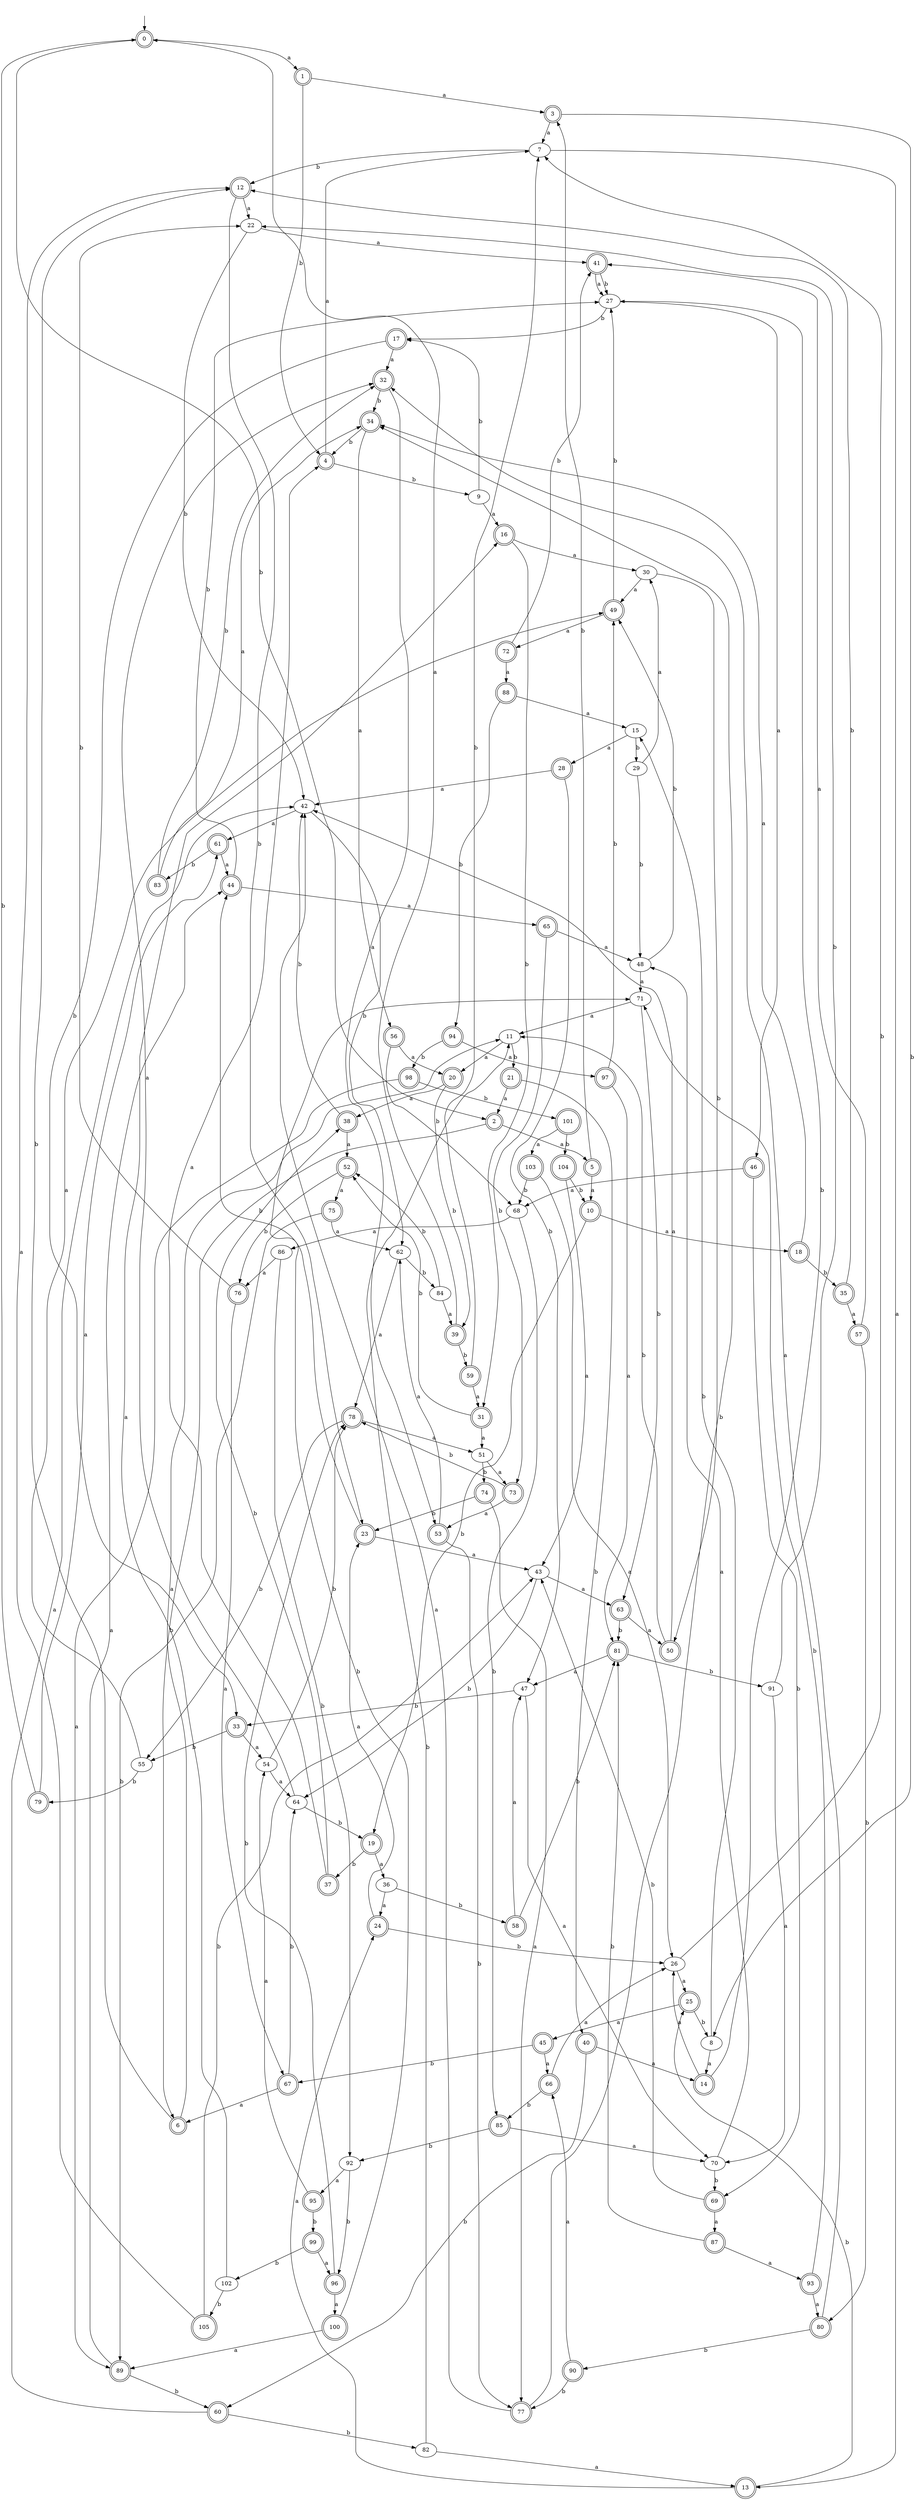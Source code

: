 digraph RandomDFA {
  __start0 [label="", shape=none];
  __start0 -> 0 [label=""];
  0 [shape=circle] [shape=doublecircle]
  0 -> 1 [label="a"]
  0 -> 2 [label="b"]
  1 [shape=doublecircle]
  1 -> 3 [label="a"]
  1 -> 4 [label="b"]
  2 [shape=doublecircle]
  2 -> 5 [label="a"]
  2 -> 6 [label="b"]
  3 [shape=doublecircle]
  3 -> 7 [label="a"]
  3 -> 8 [label="b"]
  4 [shape=doublecircle]
  4 -> 7 [label="a"]
  4 -> 9 [label="b"]
  5 [shape=doublecircle]
  5 -> 10 [label="a"]
  5 -> 3 [label="b"]
  6 [shape=doublecircle]
  6 -> 11 [label="a"]
  6 -> 12 [label="b"]
  7
  7 -> 13 [label="a"]
  7 -> 12 [label="b"]
  8
  8 -> 14 [label="a"]
  8 -> 15 [label="b"]
  9
  9 -> 16 [label="a"]
  9 -> 17 [label="b"]
  10 [shape=doublecircle]
  10 -> 18 [label="a"]
  10 -> 19 [label="b"]
  11
  11 -> 20 [label="a"]
  11 -> 21 [label="b"]
  12 [shape=doublecircle]
  12 -> 22 [label="a"]
  12 -> 23 [label="b"]
  13 [shape=doublecircle]
  13 -> 24 [label="a"]
  13 -> 25 [label="b"]
  14 [shape=doublecircle]
  14 -> 26 [label="a"]
  14 -> 27 [label="b"]
  15
  15 -> 28 [label="a"]
  15 -> 29 [label="b"]
  16 [shape=doublecircle]
  16 -> 30 [label="a"]
  16 -> 31 [label="b"]
  17 [shape=doublecircle]
  17 -> 32 [label="a"]
  17 -> 33 [label="b"]
  18 [shape=doublecircle]
  18 -> 34 [label="a"]
  18 -> 35 [label="b"]
  19 [shape=doublecircle]
  19 -> 36 [label="a"]
  19 -> 37 [label="b"]
  20 [shape=doublecircle]
  20 -> 38 [label="a"]
  20 -> 39 [label="b"]
  21 [shape=doublecircle]
  21 -> 2 [label="a"]
  21 -> 40 [label="b"]
  22
  22 -> 41 [label="a"]
  22 -> 42 [label="b"]
  23 [shape=doublecircle]
  23 -> 43 [label="a"]
  23 -> 44 [label="b"]
  24 [shape=doublecircle]
  24 -> 23 [label="a"]
  24 -> 26 [label="b"]
  25 [shape=doublecircle]
  25 -> 45 [label="a"]
  25 -> 8 [label="b"]
  26
  26 -> 25 [label="a"]
  26 -> 7 [label="b"]
  27
  27 -> 46 [label="a"]
  27 -> 17 [label="b"]
  28 [shape=doublecircle]
  28 -> 42 [label="a"]
  28 -> 47 [label="b"]
  29
  29 -> 30 [label="a"]
  29 -> 48 [label="b"]
  30
  30 -> 49 [label="a"]
  30 -> 50 [label="b"]
  31 [shape=doublecircle]
  31 -> 51 [label="a"]
  31 -> 52 [label="b"]
  32 [shape=doublecircle]
  32 -> 53 [label="a"]
  32 -> 34 [label="b"]
  33 [shape=doublecircle]
  33 -> 54 [label="a"]
  33 -> 55 [label="b"]
  34 [shape=doublecircle]
  34 -> 56 [label="a"]
  34 -> 4 [label="b"]
  35 [shape=doublecircle]
  35 -> 57 [label="a"]
  35 -> 12 [label="b"]
  36
  36 -> 24 [label="a"]
  36 -> 58 [label="b"]
  37 [shape=doublecircle]
  37 -> 4 [label="a"]
  37 -> 38 [label="b"]
  38 [shape=doublecircle]
  38 -> 52 [label="a"]
  38 -> 42 [label="b"]
  39 [shape=doublecircle]
  39 -> 0 [label="a"]
  39 -> 59 [label="b"]
  40 [shape=doublecircle]
  40 -> 14 [label="a"]
  40 -> 60 [label="b"]
  41 [shape=doublecircle]
  41 -> 27 [label="a"]
  41 -> 27 [label="b"]
  42
  42 -> 61 [label="a"]
  42 -> 62 [label="b"]
  43
  43 -> 63 [label="a"]
  43 -> 64 [label="b"]
  44 [shape=doublecircle]
  44 -> 65 [label="a"]
  44 -> 27 [label="b"]
  45 [shape=doublecircle]
  45 -> 66 [label="a"]
  45 -> 67 [label="b"]
  46 [shape=doublecircle]
  46 -> 68 [label="a"]
  46 -> 69 [label="b"]
  47
  47 -> 70 [label="a"]
  47 -> 33 [label="b"]
  48
  48 -> 71 [label="a"]
  48 -> 49 [label="b"]
  49 [shape=doublecircle]
  49 -> 72 [label="a"]
  49 -> 27 [label="b"]
  50 [shape=doublecircle]
  50 -> 42 [label="a"]
  50 -> 11 [label="b"]
  51
  51 -> 73 [label="a"]
  51 -> 74 [label="b"]
  52 [shape=doublecircle]
  52 -> 75 [label="a"]
  52 -> 76 [label="b"]
  53 [shape=doublecircle]
  53 -> 62 [label="a"]
  53 -> 77 [label="b"]
  54
  54 -> 64 [label="a"]
  54 -> 78 [label="b"]
  55
  55 -> 49 [label="a"]
  55 -> 79 [label="b"]
  56 [shape=doublecircle]
  56 -> 20 [label="a"]
  56 -> 68 [label="b"]
  57 [shape=doublecircle]
  57 -> 41 [label="a"]
  57 -> 80 [label="b"]
  58 [shape=doublecircle]
  58 -> 47 [label="a"]
  58 -> 81 [label="b"]
  59 [shape=doublecircle]
  59 -> 31 [label="a"]
  59 -> 7 [label="b"]
  60 [shape=doublecircle]
  60 -> 42 [label="a"]
  60 -> 82 [label="b"]
  61 [shape=doublecircle]
  61 -> 44 [label="a"]
  61 -> 83 [label="b"]
  62
  62 -> 78 [label="a"]
  62 -> 84 [label="b"]
  63 [shape=doublecircle]
  63 -> 50 [label="a"]
  63 -> 81 [label="b"]
  64
  64 -> 32 [label="a"]
  64 -> 19 [label="b"]
  65 [shape=doublecircle]
  65 -> 48 [label="a"]
  65 -> 73 [label="b"]
  66 [shape=doublecircle]
  66 -> 26 [label="a"]
  66 -> 85 [label="b"]
  67 [shape=doublecircle]
  67 -> 6 [label="a"]
  67 -> 64 [label="b"]
  68
  68 -> 86 [label="a"]
  68 -> 85 [label="b"]
  69 [shape=doublecircle]
  69 -> 87 [label="a"]
  69 -> 43 [label="b"]
  70
  70 -> 48 [label="a"]
  70 -> 69 [label="b"]
  71
  71 -> 11 [label="a"]
  71 -> 63 [label="b"]
  72 [shape=doublecircle]
  72 -> 88 [label="a"]
  72 -> 41 [label="b"]
  73 [shape=doublecircle]
  73 -> 53 [label="a"]
  73 -> 78 [label="b"]
  74 [shape=doublecircle]
  74 -> 77 [label="a"]
  74 -> 23 [label="b"]
  75 [shape=doublecircle]
  75 -> 62 [label="a"]
  75 -> 89 [label="b"]
  76 [shape=doublecircle]
  76 -> 67 [label="a"]
  76 -> 22 [label="b"]
  77 [shape=doublecircle]
  77 -> 42 [label="a"]
  77 -> 34 [label="b"]
  78 [shape=doublecircle]
  78 -> 51 [label="a"]
  78 -> 55 [label="b"]
  79 [shape=doublecircle]
  79 -> 61 [label="a"]
  79 -> 0 [label="b"]
  80 [shape=doublecircle]
  80 -> 32 [label="a"]
  80 -> 90 [label="b"]
  81 [shape=doublecircle]
  81 -> 47 [label="a"]
  81 -> 91 [label="b"]
  82
  82 -> 13 [label="a"]
  82 -> 11 [label="b"]
  83 [shape=doublecircle]
  83 -> 34 [label="a"]
  83 -> 32 [label="b"]
  84
  84 -> 39 [label="a"]
  84 -> 52 [label="b"]
  85 [shape=doublecircle]
  85 -> 70 [label="a"]
  85 -> 92 [label="b"]
  86
  86 -> 76 [label="a"]
  86 -> 92 [label="b"]
  87 [shape=doublecircle]
  87 -> 93 [label="a"]
  87 -> 81 [label="b"]
  88 [shape=doublecircle]
  88 -> 15 [label="a"]
  88 -> 94 [label="b"]
  89 [shape=doublecircle]
  89 -> 44 [label="a"]
  89 -> 60 [label="b"]
  90 [shape=doublecircle]
  90 -> 66 [label="a"]
  90 -> 77 [label="b"]
  91
  91 -> 70 [label="a"]
  91 -> 22 [label="b"]
  92
  92 -> 95 [label="a"]
  92 -> 96 [label="b"]
  93 [shape=doublecircle]
  93 -> 80 [label="a"]
  93 -> 71 [label="b"]
  94 [shape=doublecircle]
  94 -> 97 [label="a"]
  94 -> 98 [label="b"]
  95 [shape=doublecircle]
  95 -> 54 [label="a"]
  95 -> 99 [label="b"]
  96 [shape=doublecircle]
  96 -> 100 [label="a"]
  96 -> 78 [label="b"]
  97 [shape=doublecircle]
  97 -> 81 [label="a"]
  97 -> 49 [label="b"]
  98 [shape=doublecircle]
  98 -> 89 [label="a"]
  98 -> 101 [label="b"]
  99 [shape=doublecircle]
  99 -> 96 [label="a"]
  99 -> 102 [label="b"]
  100 [shape=doublecircle]
  100 -> 89 [label="a"]
  100 -> 71 [label="b"]
  101 [shape=doublecircle]
  101 -> 103 [label="a"]
  101 -> 104 [label="b"]
  102
  102 -> 16 [label="a"]
  102 -> 105 [label="b"]
  103 [shape=doublecircle]
  103 -> 26 [label="a"]
  103 -> 68 [label="b"]
  104 [shape=doublecircle]
  104 -> 43 [label="a"]
  104 -> 10 [label="b"]
  105 [shape=doublecircle]
  105 -> 12 [label="a"]
  105 -> 43 [label="b"]
}
